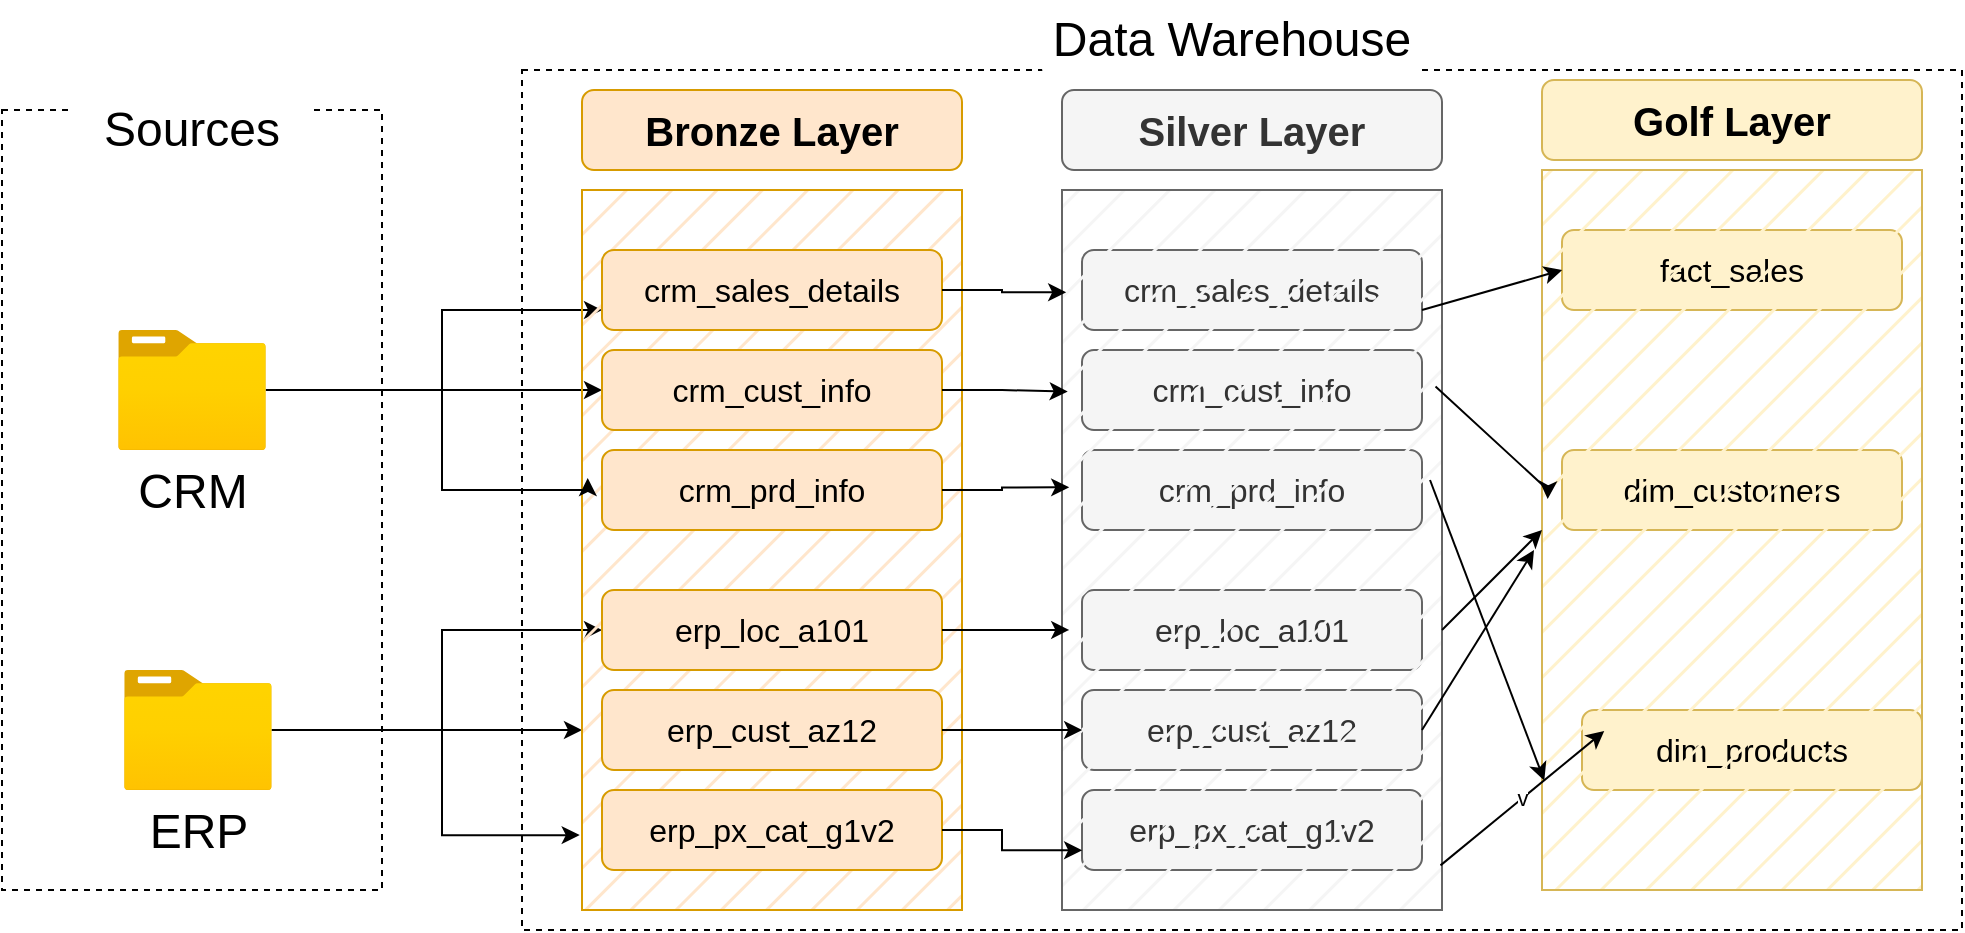 <mxfile version="28.2.3">
  <diagram name="Page-1" id="GlQHMHKZQbSNpfvf66mj">
    <mxGraphModel dx="1042" dy="535" grid="1" gridSize="10" guides="1" tooltips="1" connect="1" arrows="1" fold="1" page="1" pageScale="1" pageWidth="827" pageHeight="1169" math="0" shadow="0">
      <root>
        <mxCell id="0" />
        <mxCell id="1" parent="0" />
        <mxCell id="z1C9xNttWJipa0ZgBpVq-1" value="" style="rounded=0;whiteSpace=wrap;html=1;fillColor=none;dashed=1;" parent="1" vertex="1">
          <mxGeometry x="50" y="90" width="190" height="390" as="geometry" />
        </mxCell>
        <mxCell id="z1C9xNttWJipa0ZgBpVq-2" value="Sources" style="rounded=1;whiteSpace=wrap;html=1;fontSize=24;strokeColor=none;" parent="1" vertex="1">
          <mxGeometry x="85" y="80" width="120" height="40" as="geometry" />
        </mxCell>
        <mxCell id="z1C9xNttWJipa0ZgBpVq-14" style="edgeStyle=orthogonalEdgeStyle;rounded=0;orthogonalLoop=1;jettySize=auto;html=1;" parent="1" source="z1C9xNttWJipa0ZgBpVq-3" target="z1C9xNttWJipa0ZgBpVq-10" edge="1">
          <mxGeometry relative="1" as="geometry" />
        </mxCell>
        <mxCell id="z1C9xNttWJipa0ZgBpVq-15" style="edgeStyle=orthogonalEdgeStyle;rounded=0;orthogonalLoop=1;jettySize=auto;html=1;entryX=0;entryY=0.75;entryDx=0;entryDy=0;" parent="1" source="z1C9xNttWJipa0ZgBpVq-3" target="z1C9xNttWJipa0ZgBpVq-8" edge="1">
          <mxGeometry relative="1" as="geometry">
            <Array as="points">
              <mxPoint x="270" y="230" />
              <mxPoint x="270" y="190" />
            </Array>
          </mxGeometry>
        </mxCell>
        <mxCell id="z1C9xNttWJipa0ZgBpVq-3" value="CRM" style="image;aspect=fixed;html=1;points=[];align=center;fontSize=24;image=img/lib/azure2/general/Folder_Blank.svg;" parent="1" vertex="1">
          <mxGeometry x="108.04" y="200" width="73.93" height="60" as="geometry" />
        </mxCell>
        <mxCell id="z1C9xNttWJipa0ZgBpVq-17" style="edgeStyle=orthogonalEdgeStyle;rounded=0;orthogonalLoop=1;jettySize=auto;html=1;entryX=0;entryY=0.75;entryDx=0;entryDy=0;" parent="1" source="z1C9xNttWJipa0ZgBpVq-4" target="z1C9xNttWJipa0ZgBpVq-5" edge="1">
          <mxGeometry relative="1" as="geometry" />
        </mxCell>
        <mxCell id="z1C9xNttWJipa0ZgBpVq-18" style="edgeStyle=orthogonalEdgeStyle;rounded=0;orthogonalLoop=1;jettySize=auto;html=1;entryX=0;entryY=0.5;entryDx=0;entryDy=0;" parent="1" source="z1C9xNttWJipa0ZgBpVq-4" target="z1C9xNttWJipa0ZgBpVq-11" edge="1">
          <mxGeometry relative="1" as="geometry">
            <Array as="points">
              <mxPoint x="270" y="400" />
              <mxPoint x="270" y="350" />
            </Array>
          </mxGeometry>
        </mxCell>
        <mxCell id="z1C9xNttWJipa0ZgBpVq-4" value="ERP" style="image;aspect=fixed;html=1;points=[];align=center;fontSize=24;image=img/lib/azure2/general/Folder_Blank.svg;" parent="1" vertex="1">
          <mxGeometry x="111" y="370" width="73.93" height="60" as="geometry" />
        </mxCell>
        <mxCell id="z1C9xNttWJipa0ZgBpVq-5" value="" style="rounded=0;whiteSpace=wrap;html=1;fillColor=#ffe6cc;strokeColor=#d79b00;fillStyle=hatch;" parent="1" vertex="1">
          <mxGeometry x="340" y="130" width="190" height="360" as="geometry" />
        </mxCell>
        <mxCell id="z1C9xNttWJipa0ZgBpVq-7" value="&lt;font style=&quot;font-size: 20px;&quot;&gt;Bronze Layer&lt;/font&gt;" style="rounded=1;whiteSpace=wrap;html=1;fillColor=#ffe6cc;strokeColor=#d79b00;gradientColor=none;fontStyle=1" parent="1" vertex="1">
          <mxGeometry x="340" y="80" width="190" height="40" as="geometry" />
        </mxCell>
        <mxCell id="z1C9xNttWJipa0ZgBpVq-8" value="&lt;font style=&quot;font-size: 16px;&quot;&gt;crm_sales_details&lt;/font&gt;" style="rounded=1;whiteSpace=wrap;html=1;fillColor=#ffe6cc;strokeColor=#d79b00;fontStyle=0" parent="1" vertex="1">
          <mxGeometry x="350" y="160" width="170" height="40" as="geometry" />
        </mxCell>
        <mxCell id="z1C9xNttWJipa0ZgBpVq-9" value="&lt;font style=&quot;font-size: 16px;&quot;&gt;crm_prd_info&lt;/font&gt;" style="rounded=1;whiteSpace=wrap;html=1;fillColor=#ffe6cc;strokeColor=#d79b00;fontStyle=0" parent="1" vertex="1">
          <mxGeometry x="350" y="260" width="170" height="40" as="geometry" />
        </mxCell>
        <mxCell id="z1C9xNttWJipa0ZgBpVq-10" value="&lt;font style=&quot;font-size: 16px;&quot;&gt;crm_cust_info&lt;/font&gt;" style="rounded=1;whiteSpace=wrap;html=1;fillColor=#ffe6cc;strokeColor=#d79b00;fontStyle=0" parent="1" vertex="1">
          <mxGeometry x="350" y="210" width="170" height="40" as="geometry" />
        </mxCell>
        <mxCell id="z1C9xNttWJipa0ZgBpVq-11" value="&lt;font style=&quot;font-size: 16px;&quot;&gt;erp_loc_a101&lt;/font&gt;" style="rounded=1;whiteSpace=wrap;html=1;fillColor=#ffe6cc;strokeColor=#d79b00;fontStyle=0" parent="1" vertex="1">
          <mxGeometry x="350" y="330" width="170" height="40" as="geometry" />
        </mxCell>
        <mxCell id="z1C9xNttWJipa0ZgBpVq-12" value="&lt;font style=&quot;font-size: 16px;&quot;&gt;erp_px_cat_g1v2&lt;/font&gt;" style="rounded=1;whiteSpace=wrap;html=1;fillColor=#ffe6cc;strokeColor=#d79b00;fontStyle=0" parent="1" vertex="1">
          <mxGeometry x="350" y="430" width="170" height="40" as="geometry" />
        </mxCell>
        <mxCell id="z1C9xNttWJipa0ZgBpVq-13" value="&lt;font style=&quot;font-size: 16px;&quot;&gt;erp_cust_az12&lt;/font&gt;" style="rounded=1;whiteSpace=wrap;html=1;fillColor=#ffe6cc;strokeColor=#d79b00;fontStyle=0" parent="1" vertex="1">
          <mxGeometry x="350" y="380" width="170" height="40" as="geometry" />
        </mxCell>
        <mxCell id="z1C9xNttWJipa0ZgBpVq-16" style="edgeStyle=orthogonalEdgeStyle;rounded=0;orthogonalLoop=1;jettySize=auto;html=1;entryX=0.015;entryY=0.4;entryDx=0;entryDy=0;entryPerimeter=0;" parent="1" source="z1C9xNttWJipa0ZgBpVq-3" target="z1C9xNttWJipa0ZgBpVq-5" edge="1">
          <mxGeometry relative="1" as="geometry">
            <Array as="points">
              <mxPoint x="270" y="230" />
              <mxPoint x="270" y="280" />
              <mxPoint x="343" y="280" />
            </Array>
          </mxGeometry>
        </mxCell>
        <mxCell id="z1C9xNttWJipa0ZgBpVq-21" style="edgeStyle=orthogonalEdgeStyle;rounded=0;orthogonalLoop=1;jettySize=auto;html=1;entryX=-0.006;entryY=0.896;entryDx=0;entryDy=0;entryPerimeter=0;" parent="1" source="z1C9xNttWJipa0ZgBpVq-4" target="z1C9xNttWJipa0ZgBpVq-5" edge="1">
          <mxGeometry relative="1" as="geometry">
            <Array as="points">
              <mxPoint x="270" y="400" />
              <mxPoint x="270" y="453" />
            </Array>
          </mxGeometry>
        </mxCell>
        <mxCell id="VRyX_9SaCpgKUKgdgU51-1" value="&lt;font style=&quot;font-size: 20px;&quot;&gt;Silver Layer&lt;/font&gt;" style="rounded=1;whiteSpace=wrap;html=1;fillColor=#f5f5f5;strokeColor=#666666;fontStyle=1;fontColor=#333333;" parent="1" vertex="1">
          <mxGeometry x="580" y="80" width="190" height="40" as="geometry" />
        </mxCell>
        <mxCell id="VRyX_9SaCpgKUKgdgU51-2" value="&lt;font style=&quot;font-size: 16px;&quot;&gt;crm_sales_details&lt;/font&gt;" style="rounded=1;whiteSpace=wrap;html=1;fillColor=#f5f5f5;strokeColor=#666666;fontStyle=0;fontColor=#333333;" parent="1" vertex="1">
          <mxGeometry x="590" y="160" width="170" height="40" as="geometry" />
        </mxCell>
        <mxCell id="VRyX_9SaCpgKUKgdgU51-3" value="&lt;font style=&quot;font-size: 16px;&quot;&gt;crm_prd_info&lt;/font&gt;" style="rounded=1;whiteSpace=wrap;html=1;fillColor=#f5f5f5;strokeColor=#666666;fontStyle=0;fontColor=#333333;" parent="1" vertex="1">
          <mxGeometry x="590" y="260" width="170" height="40" as="geometry" />
        </mxCell>
        <mxCell id="VRyX_9SaCpgKUKgdgU51-4" value="&lt;font style=&quot;font-size: 16px;&quot;&gt;crm_cust_info&lt;/font&gt;" style="rounded=1;whiteSpace=wrap;html=1;fillColor=#f5f5f5;strokeColor=#666666;fontStyle=0;fontColor=#333333;" parent="1" vertex="1">
          <mxGeometry x="590" y="210" width="170" height="40" as="geometry" />
        </mxCell>
        <mxCell id="VRyX_9SaCpgKUKgdgU51-5" value="&lt;font style=&quot;font-size: 16px;&quot;&gt;erp_loc_a101&lt;/font&gt;" style="rounded=1;whiteSpace=wrap;html=1;fillColor=#f5f5f5;strokeColor=#666666;fontStyle=0;fontColor=#333333;" parent="1" vertex="1">
          <mxGeometry x="590" y="330" width="170" height="40" as="geometry" />
        </mxCell>
        <mxCell id="VRyX_9SaCpgKUKgdgU51-6" value="&lt;font style=&quot;font-size: 16px;&quot;&gt;erp_px_cat_g1v2&lt;/font&gt;" style="rounded=1;whiteSpace=wrap;html=1;fillColor=#f5f5f5;strokeColor=#666666;fontStyle=0;fontColor=#333333;" parent="1" vertex="1">
          <mxGeometry x="590" y="430" width="170" height="40" as="geometry" />
        </mxCell>
        <mxCell id="VRyX_9SaCpgKUKgdgU51-7" value="&lt;font style=&quot;font-size: 16px;&quot;&gt;erp_cust_az12&lt;/font&gt;" style="rounded=1;whiteSpace=wrap;html=1;fillColor=#f5f5f5;strokeColor=#666666;fontStyle=0;fontColor=#333333;" parent="1" vertex="1">
          <mxGeometry x="590" y="380" width="170" height="40" as="geometry" />
        </mxCell>
        <mxCell id="VRyX_9SaCpgKUKgdgU51-8" value="" style="rounded=0;whiteSpace=wrap;html=1;fillColor=#f5f5f5;strokeColor=#666666;fillStyle=hatch;fontColor=#333333;" parent="1" vertex="1">
          <mxGeometry x="580" y="130" width="190" height="360" as="geometry" />
        </mxCell>
        <mxCell id="VRyX_9SaCpgKUKgdgU51-11" style="edgeStyle=orthogonalEdgeStyle;rounded=0;orthogonalLoop=1;jettySize=auto;html=1;entryX=0.011;entryY=0.142;entryDx=0;entryDy=0;entryPerimeter=0;" parent="1" source="z1C9xNttWJipa0ZgBpVq-8" target="VRyX_9SaCpgKUKgdgU51-8" edge="1">
          <mxGeometry relative="1" as="geometry" />
        </mxCell>
        <mxCell id="VRyX_9SaCpgKUKgdgU51-12" style="edgeStyle=orthogonalEdgeStyle;rounded=0;orthogonalLoop=1;jettySize=auto;html=1;entryX=0.015;entryY=0.28;entryDx=0;entryDy=0;entryPerimeter=0;" parent="1" source="z1C9xNttWJipa0ZgBpVq-10" target="VRyX_9SaCpgKUKgdgU51-8" edge="1">
          <mxGeometry relative="1" as="geometry" />
        </mxCell>
        <mxCell id="VRyX_9SaCpgKUKgdgU51-13" style="edgeStyle=orthogonalEdgeStyle;rounded=0;orthogonalLoop=1;jettySize=auto;html=1;entryX=0.019;entryY=0.413;entryDx=0;entryDy=0;entryPerimeter=0;" parent="1" source="z1C9xNttWJipa0ZgBpVq-9" target="VRyX_9SaCpgKUKgdgU51-8" edge="1">
          <mxGeometry relative="1" as="geometry" />
        </mxCell>
        <mxCell id="VRyX_9SaCpgKUKgdgU51-14" style="edgeStyle=orthogonalEdgeStyle;rounded=0;orthogonalLoop=1;jettySize=auto;html=1;entryX=0.019;entryY=0.611;entryDx=0;entryDy=0;entryPerimeter=0;" parent="1" source="z1C9xNttWJipa0ZgBpVq-11" target="VRyX_9SaCpgKUKgdgU51-8" edge="1">
          <mxGeometry relative="1" as="geometry" />
        </mxCell>
        <mxCell id="VRyX_9SaCpgKUKgdgU51-15" style="edgeStyle=orthogonalEdgeStyle;rounded=0;orthogonalLoop=1;jettySize=auto;html=1;entryX=0.053;entryY=0.75;entryDx=0;entryDy=0;entryPerimeter=0;" parent="1" source="z1C9xNttWJipa0ZgBpVq-13" target="VRyX_9SaCpgKUKgdgU51-8" edge="1">
          <mxGeometry relative="1" as="geometry" />
        </mxCell>
        <mxCell id="VRyX_9SaCpgKUKgdgU51-16" style="edgeStyle=orthogonalEdgeStyle;rounded=0;orthogonalLoop=1;jettySize=auto;html=1;entryX=0.053;entryY=0.917;entryDx=0;entryDy=0;entryPerimeter=0;" parent="1" source="z1C9xNttWJipa0ZgBpVq-12" target="VRyX_9SaCpgKUKgdgU51-8" edge="1">
          <mxGeometry relative="1" as="geometry" />
        </mxCell>
        <mxCell id="7Z5AYDQKExCDiNkSk2Mr-1" value="&lt;font style=&quot;font-size: 20px;&quot;&gt;Golf Layer&lt;/font&gt;" style="rounded=1;whiteSpace=wrap;html=1;fillColor=#fff2cc;strokeColor=#d6b656;fontStyle=1;" parent="1" vertex="1">
          <mxGeometry x="820" y="75" width="190" height="40" as="geometry" />
        </mxCell>
        <mxCell id="7Z5AYDQKExCDiNkSk2Mr-2" value="&lt;font style=&quot;font-size: 16px;&quot;&gt;fact_sales&lt;/font&gt;" style="rounded=1;whiteSpace=wrap;html=1;fillColor=#fff2cc;strokeColor=#d6b656;fontStyle=0;" parent="1" vertex="1">
          <mxGeometry x="830" y="150" width="170" height="40" as="geometry" />
        </mxCell>
        <mxCell id="7Z5AYDQKExCDiNkSk2Mr-3" value="&lt;font style=&quot;font-size: 16px;&quot;&gt;dim_products&lt;/font&gt;" style="rounded=1;whiteSpace=wrap;html=1;fillColor=#fff2cc;strokeColor=#d6b656;fontStyle=0;" parent="1" vertex="1">
          <mxGeometry x="840" y="390" width="170" height="40" as="geometry" />
        </mxCell>
        <mxCell id="7Z5AYDQKExCDiNkSk2Mr-4" value="&lt;font style=&quot;font-size: 16px;&quot;&gt;dim_customers&lt;/font&gt;" style="rounded=1;whiteSpace=wrap;html=1;fillColor=#fff2cc;strokeColor=#d6b656;fontStyle=0;" parent="1" vertex="1">
          <mxGeometry x="830" y="260" width="170" height="40" as="geometry" />
        </mxCell>
        <mxCell id="7Z5AYDQKExCDiNkSk2Mr-8" value="" style="rounded=0;whiteSpace=wrap;html=1;fillColor=#fff2cc;strokeColor=#d6b656;fillStyle=hatch;" parent="1" vertex="1">
          <mxGeometry x="820" y="120" width="190" height="360" as="geometry" />
        </mxCell>
        <mxCell id="7Z5AYDQKExCDiNkSk2Mr-9" value="" style="endArrow=classic;html=1;rounded=0;entryX=0.053;entryY=0.139;entryDx=0;entryDy=0;entryPerimeter=0;" parent="1" target="7Z5AYDQKExCDiNkSk2Mr-8" edge="1">
          <mxGeometry width="50" height="50" relative="1" as="geometry">
            <mxPoint x="760" y="190" as="sourcePoint" />
            <mxPoint x="810" y="140" as="targetPoint" />
          </mxGeometry>
        </mxCell>
        <mxCell id="7Z5AYDQKExCDiNkSk2Mr-10" value="" style="endArrow=classic;html=1;rounded=0;entryX=0.015;entryY=0.457;entryDx=0;entryDy=0;entryPerimeter=0;exitX=0.983;exitY=0.273;exitDx=0;exitDy=0;exitPerimeter=0;" parent="1" source="VRyX_9SaCpgKUKgdgU51-8" target="7Z5AYDQKExCDiNkSk2Mr-8" edge="1">
          <mxGeometry width="50" height="50" relative="1" as="geometry">
            <mxPoint x="760" y="190" as="sourcePoint" />
            <mxPoint x="850" y="190" as="targetPoint" />
            <Array as="points">
              <mxPoint x="823" y="280" />
            </Array>
          </mxGeometry>
        </mxCell>
        <mxCell id="7Z5AYDQKExCDiNkSk2Mr-11" value="" style="endArrow=classic;html=1;rounded=0;entryX=0.006;entryY=0.848;entryDx=0;entryDy=0;entryPerimeter=0;" parent="1" target="7Z5AYDQKExCDiNkSk2Mr-8" edge="1">
          <mxGeometry width="50" height="50" relative="1" as="geometry">
            <mxPoint x="764" y="275" as="sourcePoint" />
            <mxPoint x="827" y="370" as="targetPoint" />
          </mxGeometry>
        </mxCell>
        <mxCell id="7Z5AYDQKExCDiNkSk2Mr-12" value="v" style="endArrow=classic;html=1;rounded=0;entryX=0.006;entryY=0.557;entryDx=0;entryDy=0;entryPerimeter=0;exitX=0.996;exitY=0.938;exitDx=0;exitDy=0;exitPerimeter=0;" parent="1" source="VRyX_9SaCpgKUKgdgU51-8" edge="1">
          <mxGeometry width="50" height="50" relative="1" as="geometry">
            <mxPoint x="790" y="480" as="sourcePoint" />
            <mxPoint x="851.14" y="400.52" as="targetPoint" />
          </mxGeometry>
        </mxCell>
        <mxCell id="7Z5AYDQKExCDiNkSk2Mr-13" value="" style="endArrow=classic;html=1;rounded=0;" parent="1" edge="1">
          <mxGeometry width="50" height="50" relative="1" as="geometry">
            <mxPoint x="770" y="350" as="sourcePoint" />
            <mxPoint x="820" y="300" as="targetPoint" />
          </mxGeometry>
        </mxCell>
        <mxCell id="7Z5AYDQKExCDiNkSk2Mr-14" value="" style="endArrow=classic;html=1;rounded=0;" parent="1" edge="1">
          <mxGeometry width="50" height="50" relative="1" as="geometry">
            <mxPoint x="760" y="400" as="sourcePoint" />
            <mxPoint x="816" y="310" as="targetPoint" />
          </mxGeometry>
        </mxCell>
        <mxCell id="J7o5tsSFAjKtupwFm4vJ-1" value="" style="rounded=0;whiteSpace=wrap;html=1;fillColor=none;dashed=1;" vertex="1" parent="1">
          <mxGeometry x="310" y="70" width="720" height="430" as="geometry" />
        </mxCell>
        <mxCell id="J7o5tsSFAjKtupwFm4vJ-2" value="Data Warehouse" style="rounded=1;whiteSpace=wrap;html=1;fontSize=24;strokeColor=none;" vertex="1" parent="1">
          <mxGeometry x="570" y="35" width="190" height="40" as="geometry" />
        </mxCell>
      </root>
    </mxGraphModel>
  </diagram>
</mxfile>
